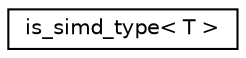 digraph "Representación gráfica de la clase"
{
  edge [fontname="Helvetica",fontsize="10",labelfontname="Helvetica",labelfontsize="10"];
  node [fontname="Helvetica",fontsize="10",shape=record];
  rankdir="LR";
  Node0 [label="is_simd_type\< T \>",height=0.2,width=0.4,color="black", fillcolor="white", style="filled",URL="$de/d2e/structis__simd__type.html"];
}

